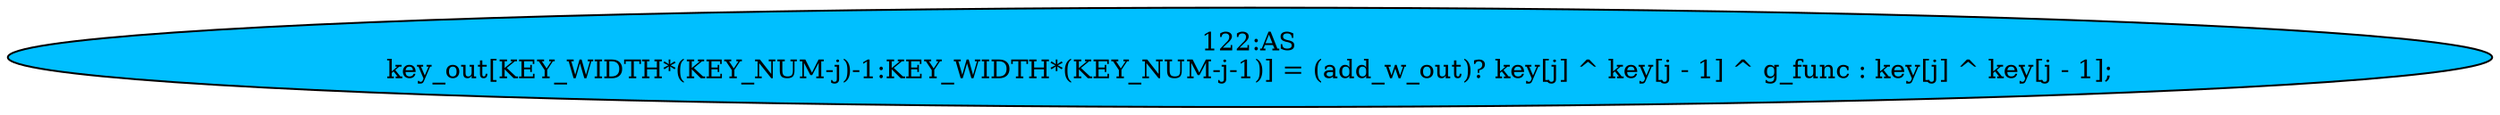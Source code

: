 strict digraph "" {
	node [label="\N"];
	"122:AS"	 [ast="<pyverilog.vparser.ast.Assign object at 0x7ff64a1d4d90>",
		def_var="['key_out']",
		fillcolor=deepskyblue,
		label="122:AS
key_out[KEY_WIDTH*(KEY_NUM-j)-1:KEY_WIDTH*(KEY_NUM-j-1)] = (add_w_out)? key[j] ^ key[j - 1] ^ g_func : key[j] ^ key[j - 1];",
		statements="[]",
		style=filled,
		typ=Assign,
		use_var="['add_w_out', 'key', 'j', 'key', 'j', 'g_func', 'key', 'j', 'key', 'j']"];
}
